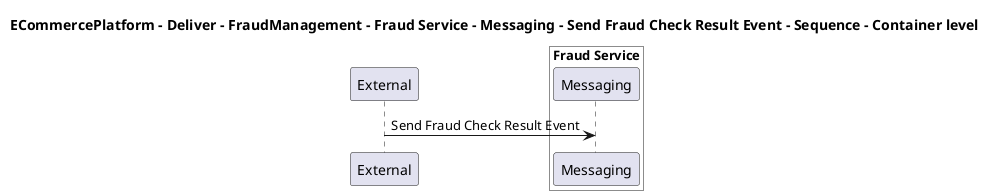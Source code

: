 @startuml

title ECommercePlatform - Deliver - FraudManagement - Fraud Service - Messaging - Send Fraud Check Result Event - Sequence - Container level

participant "External" as C4InterFlow.SoftwareSystems.ExternalSystem

box "Fraud Service" #White
    participant "Messaging" as ECommercePlatform.Deliver.FraudManagement.SoftwareSystems.FraudService.Containers.Messaging
end box


C4InterFlow.SoftwareSystems.ExternalSystem -> ECommercePlatform.Deliver.FraudManagement.SoftwareSystems.FraudService.Containers.Messaging : Send Fraud Check Result Event


@enduml

